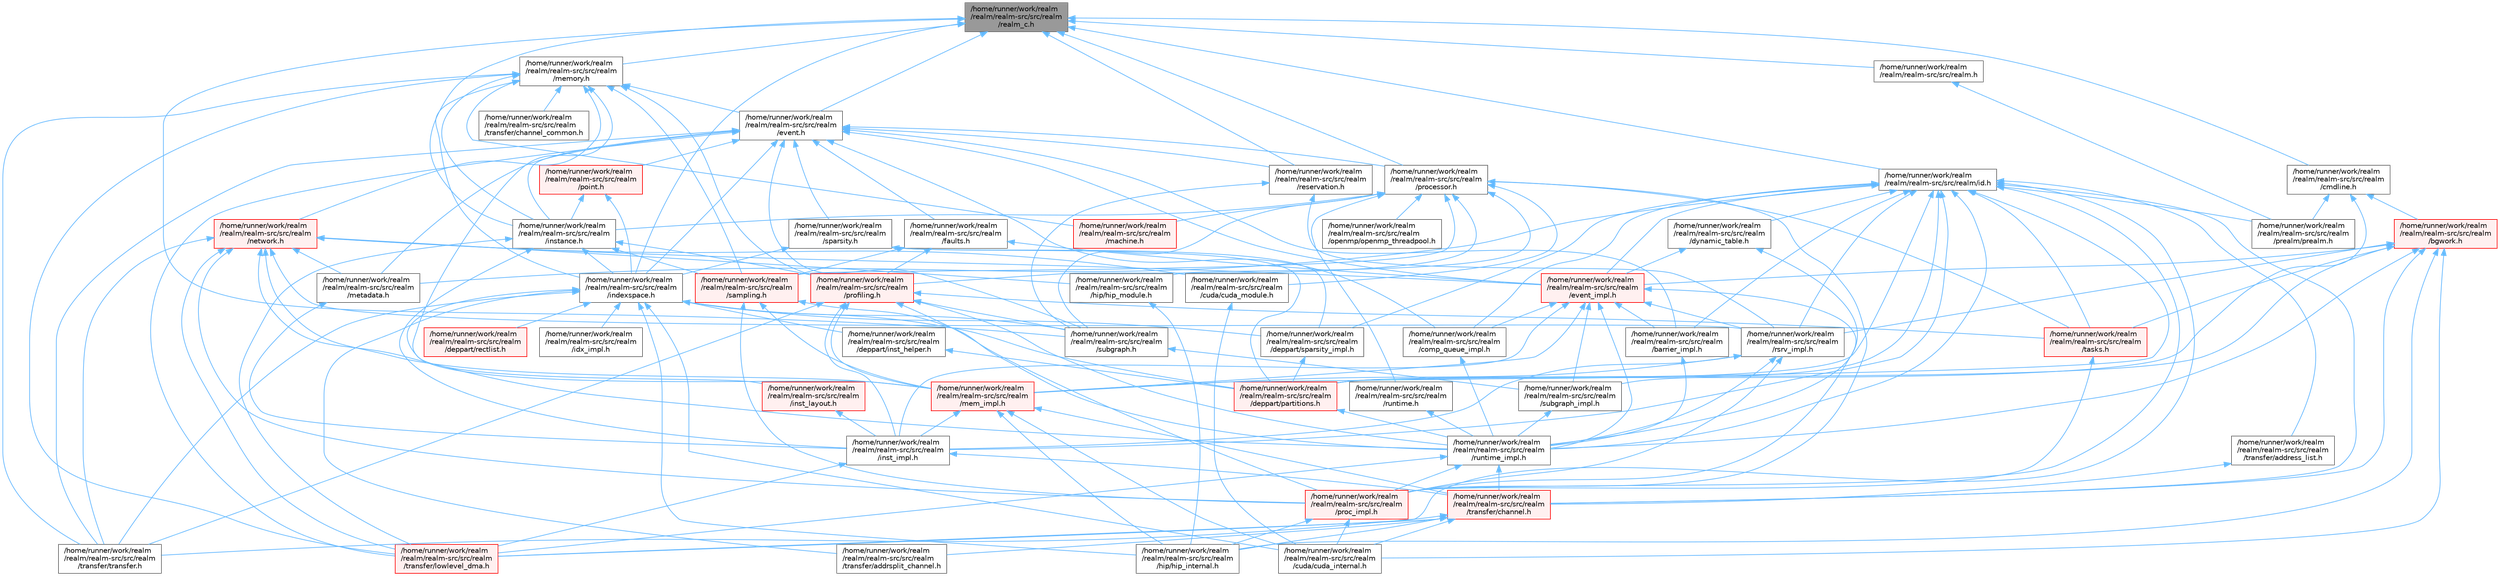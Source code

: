 digraph "/home/runner/work/realm/realm/realm-src/src/realm/realm_c.h"
{
 // LATEX_PDF_SIZE
  bgcolor="transparent";
  edge [fontname=Helvetica,fontsize=10,labelfontname=Helvetica,labelfontsize=10];
  node [fontname=Helvetica,fontsize=10,shape=box,height=0.2,width=0.4];
  Node1 [id="Node000001",label="/home/runner/work/realm\l/realm/realm-src/src/realm\l/realm_c.h",height=0.2,width=0.4,color="gray40", fillcolor="grey60", style="filled", fontcolor="black",tooltip=" "];
  Node1 -> Node2 [id="edge1_Node000001_Node000002",dir="back",color="steelblue1",style="solid",tooltip=" "];
  Node2 [id="Node000002",label="/home/runner/work/realm\l/realm/realm-src/src/realm.h",height=0.2,width=0.4,color="grey40", fillcolor="white", style="filled",URL="$realm_8h.html",tooltip=" "];
  Node2 -> Node3 [id="edge2_Node000002_Node000003",dir="back",color="steelblue1",style="solid",tooltip=" "];
  Node3 [id="Node000003",label="/home/runner/work/realm\l/realm/realm-src/src/realm\l/prealm/prealm.h",height=0.2,width=0.4,color="grey40", fillcolor="white", style="filled",URL="$prealm_8h.html",tooltip=" "];
  Node1 -> Node4 [id="edge3_Node000001_Node000004",dir="back",color="steelblue1",style="solid",tooltip=" "];
  Node4 [id="Node000004",label="/home/runner/work/realm\l/realm/realm-src/src/realm\l/cmdline.h",height=0.2,width=0.4,color="grey40", fillcolor="white", style="filled",URL="$cmdline_8h.html",tooltip=" "];
  Node4 -> Node5 [id="edge4_Node000004_Node000005",dir="back",color="steelblue1",style="solid",tooltip=" "];
  Node5 [id="Node000005",label="/home/runner/work/realm\l/realm/realm-src/src/realm\l/bgwork.h",height=0.2,width=0.4,color="red", fillcolor="#FFF0F0", style="filled",URL="$bgwork_8h.html",tooltip=" "];
  Node5 -> Node10 [id="edge5_Node000005_Node000010",dir="back",color="steelblue1",style="solid",tooltip=" "];
  Node10 [id="Node000010",label="/home/runner/work/realm\l/realm/realm-src/src/realm\l/cuda/cuda_internal.h",height=0.2,width=0.4,color="grey40", fillcolor="white", style="filled",URL="$cuda__internal_8h.html",tooltip=" "];
  Node5 -> Node22 [id="edge6_Node000005_Node000022",dir="back",color="steelblue1",style="solid",tooltip=" "];
  Node22 [id="Node000022",label="/home/runner/work/realm\l/realm/realm-src/src/realm\l/deppart/partitions.h",height=0.2,width=0.4,color="red", fillcolor="#FFF0F0", style="filled",URL="$partitions_8h.html",tooltip=" "];
  Node22 -> Node8 [id="edge7_Node000022_Node000008",dir="back",color="steelblue1",style="solid",tooltip=" "];
  Node8 [id="Node000008",label="/home/runner/work/realm\l/realm/realm-src/src/realm\l/runtime_impl.h",height=0.2,width=0.4,color="grey40", fillcolor="white", style="filled",URL="$runtime__impl_8h.html",tooltip=" "];
  Node8 -> Node9 [id="edge8_Node000008_Node000009",dir="back",color="steelblue1",style="solid",tooltip=" "];
  Node9 [id="Node000009",label="/home/runner/work/realm\l/realm/realm-src/src/realm\l/proc_impl.h",height=0.2,width=0.4,color="red", fillcolor="#FFF0F0", style="filled",URL="$proc__impl_8h.html",tooltip=" "];
  Node9 -> Node10 [id="edge9_Node000009_Node000010",dir="back",color="steelblue1",style="solid",tooltip=" "];
  Node9 -> Node11 [id="edge10_Node000009_Node000011",dir="back",color="steelblue1",style="solid",tooltip=" "];
  Node11 [id="Node000011",label="/home/runner/work/realm\l/realm/realm-src/src/realm\l/hip/hip_internal.h",height=0.2,width=0.4,color="grey40", fillcolor="white", style="filled",URL="$hip__internal_8h.html",tooltip=" "];
  Node8 -> Node15 [id="edge11_Node000008_Node000015",dir="back",color="steelblue1",style="solid",tooltip=" "];
  Node15 [id="Node000015",label="/home/runner/work/realm\l/realm/realm-src/src/realm\l/transfer/channel.h",height=0.2,width=0.4,color="red", fillcolor="#FFF0F0", style="filled",URL="$channel_8h.html",tooltip=" "];
  Node15 -> Node10 [id="edge12_Node000015_Node000010",dir="back",color="steelblue1",style="solid",tooltip=" "];
  Node15 -> Node11 [id="edge13_Node000015_Node000011",dir="back",color="steelblue1",style="solid",tooltip=" "];
  Node15 -> Node17 [id="edge14_Node000015_Node000017",dir="back",color="steelblue1",style="solid",tooltip=" "];
  Node17 [id="Node000017",label="/home/runner/work/realm\l/realm/realm-src/src/realm\l/transfer/addrsplit_channel.h",height=0.2,width=0.4,color="grey40", fillcolor="white", style="filled",URL="$addrsplit__channel_8h.html",tooltip=" "];
  Node15 -> Node19 [id="edge15_Node000015_Node000019",dir="back",color="steelblue1",style="solid",tooltip=" "];
  Node19 [id="Node000019",label="/home/runner/work/realm\l/realm/realm-src/src/realm\l/transfer/lowlevel_dma.h",height=0.2,width=0.4,color="red", fillcolor="#FFF0F0", style="filled",URL="$lowlevel__dma_8h.html",tooltip=" "];
  Node15 -> Node21 [id="edge16_Node000015_Node000021",dir="back",color="steelblue1",style="solid",tooltip=" "];
  Node21 [id="Node000021",label="/home/runner/work/realm\l/realm/realm-src/src/realm\l/transfer/transfer.h",height=0.2,width=0.4,color="grey40", fillcolor="white", style="filled",URL="$transfer_8h.html",tooltip=" "];
  Node8 -> Node19 [id="edge17_Node000008_Node000019",dir="back",color="steelblue1",style="solid",tooltip=" "];
  Node5 -> Node28 [id="edge18_Node000005_Node000028",dir="back",color="steelblue1",style="solid",tooltip=" "];
  Node28 [id="Node000028",label="/home/runner/work/realm\l/realm/realm-src/src/realm\l/event_impl.h",height=0.2,width=0.4,color="red", fillcolor="#FFF0F0", style="filled",URL="$event__impl_8h.html",tooltip=" "];
  Node28 -> Node29 [id="edge19_Node000028_Node000029",dir="back",color="steelblue1",style="solid",tooltip=" "];
  Node29 [id="Node000029",label="/home/runner/work/realm\l/realm/realm-src/src/realm\l/barrier_impl.h",height=0.2,width=0.4,color="grey40", fillcolor="white", style="filled",URL="$barrier__impl_8h.html",tooltip=" "];
  Node29 -> Node8 [id="edge20_Node000029_Node000008",dir="back",color="steelblue1",style="solid",tooltip=" "];
  Node28 -> Node7 [id="edge21_Node000028_Node000007",dir="back",color="steelblue1",style="solid",tooltip=" "];
  Node7 [id="Node000007",label="/home/runner/work/realm\l/realm/realm-src/src/realm\l/comp_queue_impl.h",height=0.2,width=0.4,color="grey40", fillcolor="white", style="filled",URL="$comp__queue__impl_8h.html",tooltip=" "];
  Node7 -> Node8 [id="edge22_Node000007_Node000008",dir="back",color="steelblue1",style="solid",tooltip=" "];
  Node28 -> Node30 [id="edge23_Node000028_Node000030",dir="back",color="steelblue1",style="solid",tooltip=" "];
  Node30 [id="Node000030",label="/home/runner/work/realm\l/realm/realm-src/src/realm\l/inst_impl.h",height=0.2,width=0.4,color="grey40", fillcolor="white", style="filled",URL="$inst__impl_8h.html",tooltip=" "];
  Node30 -> Node15 [id="edge24_Node000030_Node000015",dir="back",color="steelblue1",style="solid",tooltip=" "];
  Node30 -> Node19 [id="edge25_Node000030_Node000019",dir="back",color="steelblue1",style="solid",tooltip=" "];
  Node28 -> Node31 [id="edge26_Node000028_Node000031",dir="back",color="steelblue1",style="solid",tooltip=" "];
  Node31 [id="Node000031",label="/home/runner/work/realm\l/realm/realm-src/src/realm\l/mem_impl.h",height=0.2,width=0.4,color="red", fillcolor="#FFF0F0", style="filled",URL="$mem__impl_8h.html",tooltip=" "];
  Node31 -> Node10 [id="edge27_Node000031_Node000010",dir="back",color="steelblue1",style="solid",tooltip=" "];
  Node31 -> Node11 [id="edge28_Node000031_Node000011",dir="back",color="steelblue1",style="solid",tooltip=" "];
  Node31 -> Node30 [id="edge29_Node000031_Node000030",dir="back",color="steelblue1",style="solid",tooltip=" "];
  Node31 -> Node15 [id="edge30_Node000031_Node000015",dir="back",color="steelblue1",style="solid",tooltip=" "];
  Node28 -> Node9 [id="edge31_Node000028_Node000009",dir="back",color="steelblue1",style="solid",tooltip=" "];
  Node28 -> Node36 [id="edge32_Node000028_Node000036",dir="back",color="steelblue1",style="solid",tooltip=" "];
  Node36 [id="Node000036",label="/home/runner/work/realm\l/realm/realm-src/src/realm\l/rsrv_impl.h",height=0.2,width=0.4,color="grey40", fillcolor="white", style="filled",URL="$rsrv__impl_8h.html",tooltip=" "];
  Node36 -> Node30 [id="edge33_Node000036_Node000030",dir="back",color="steelblue1",style="solid",tooltip=" "];
  Node36 -> Node31 [id="edge34_Node000036_Node000031",dir="back",color="steelblue1",style="solid",tooltip=" "];
  Node36 -> Node9 [id="edge35_Node000036_Node000009",dir="back",color="steelblue1",style="solid",tooltip=" "];
  Node36 -> Node8 [id="edge36_Node000036_Node000008",dir="back",color="steelblue1",style="solid",tooltip=" "];
  Node28 -> Node8 [id="edge37_Node000028_Node000008",dir="back",color="steelblue1",style="solid",tooltip=" "];
  Node28 -> Node37 [id="edge38_Node000028_Node000037",dir="back",color="steelblue1",style="solid",tooltip=" "];
  Node37 [id="Node000037",label="/home/runner/work/realm\l/realm/realm-src/src/realm\l/subgraph_impl.h",height=0.2,width=0.4,color="grey40", fillcolor="white", style="filled",URL="$subgraph__impl_8h.html",tooltip=" "];
  Node37 -> Node8 [id="edge39_Node000037_Node000008",dir="back",color="steelblue1",style="solid",tooltip=" "];
  Node5 -> Node11 [id="edge40_Node000005_Node000011",dir="back",color="steelblue1",style="solid",tooltip=" "];
  Node5 -> Node36 [id="edge41_Node000005_Node000036",dir="back",color="steelblue1",style="solid",tooltip=" "];
  Node5 -> Node8 [id="edge42_Node000005_Node000008",dir="back",color="steelblue1",style="solid",tooltip=" "];
  Node5 -> Node35 [id="edge43_Node000005_Node000035",dir="back",color="steelblue1",style="solid",tooltip=" "];
  Node35 [id="Node000035",label="/home/runner/work/realm\l/realm/realm-src/src/realm\l/tasks.h",height=0.2,width=0.4,color="red", fillcolor="#FFF0F0", style="filled",URL="$tasks_8h.html",tooltip=" "];
  Node35 -> Node9 [id="edge44_Node000035_Node000009",dir="back",color="steelblue1",style="solid",tooltip=" "];
  Node5 -> Node15 [id="edge45_Node000005_Node000015",dir="back",color="steelblue1",style="solid",tooltip=" "];
  Node4 -> Node22 [id="edge46_Node000004_Node000022",dir="back",color="steelblue1",style="solid",tooltip=" "];
  Node4 -> Node3 [id="edge47_Node000004_Node000003",dir="back",color="steelblue1",style="solid",tooltip=" "];
  Node1 -> Node41 [id="edge48_Node000001_Node000041",dir="back",color="steelblue1",style="solid",tooltip=" "];
  Node41 [id="Node000041",label="/home/runner/work/realm\l/realm/realm-src/src/realm\l/event.h",height=0.2,width=0.4,color="grey40", fillcolor="white", style="filled",URL="$event_8h.html",tooltip=" "];
  Node41 -> Node29 [id="edge49_Node000041_Node000029",dir="back",color="steelblue1",style="solid",tooltip=" "];
  Node41 -> Node7 [id="edge50_Node000041_Node000007",dir="back",color="steelblue1",style="solid",tooltip=" "];
  Node41 -> Node28 [id="edge51_Node000041_Node000028",dir="back",color="steelblue1",style="solid",tooltip=" "];
  Node41 -> Node42 [id="edge52_Node000041_Node000042",dir="back",color="steelblue1",style="solid",tooltip=" "];
  Node42 [id="Node000042",label="/home/runner/work/realm\l/realm/realm-src/src/realm\l/faults.h",height=0.2,width=0.4,color="grey40", fillcolor="white", style="filled",URL="$faults_8h.html",tooltip=" "];
  Node42 -> Node28 [id="edge53_Node000042_Node000028",dir="back",color="steelblue1",style="solid",tooltip=" "];
  Node42 -> Node43 [id="edge54_Node000042_Node000043",dir="back",color="steelblue1",style="solid",tooltip=" "];
  Node43 [id="Node000043",label="/home/runner/work/realm\l/realm/realm-src/src/realm\l/profiling.h",height=0.2,width=0.4,color="red", fillcolor="#FFF0F0", style="filled",URL="$profiling_8h.html",tooltip=" "];
  Node43 -> Node30 [id="edge55_Node000043_Node000030",dir="back",color="steelblue1",style="solid",tooltip=" "];
  Node43 -> Node31 [id="edge56_Node000043_Node000031",dir="back",color="steelblue1",style="solid",tooltip=" "];
  Node43 -> Node9 [id="edge57_Node000043_Node000009",dir="back",color="steelblue1",style="solid",tooltip=" "];
  Node43 -> Node8 [id="edge58_Node000043_Node000008",dir="back",color="steelblue1",style="solid",tooltip=" "];
  Node43 -> Node44 [id="edge59_Node000043_Node000044",dir="back",color="steelblue1",style="solid",tooltip=" "];
  Node44 [id="Node000044",label="/home/runner/work/realm\l/realm/realm-src/src/realm\l/subgraph.h",height=0.2,width=0.4,color="grey40", fillcolor="white", style="filled",URL="$subgraph_8h.html",tooltip=" "];
  Node44 -> Node37 [id="edge60_Node000044_Node000037",dir="back",color="steelblue1",style="solid",tooltip=" "];
  Node43 -> Node35 [id="edge61_Node000043_Node000035",dir="back",color="steelblue1",style="solid",tooltip=" "];
  Node43 -> Node21 [id="edge62_Node000043_Node000021",dir="back",color="steelblue1",style="solid",tooltip=" "];
  Node42 -> Node45 [id="edge63_Node000042_Node000045",dir="back",color="steelblue1",style="solid",tooltip=" "];
  Node45 [id="Node000045",label="/home/runner/work/realm\l/realm/realm-src/src/realm\l/sampling.h",height=0.2,width=0.4,color="red", fillcolor="#FFF0F0", style="filled",URL="$sampling_8h.html",tooltip=" "];
  Node45 -> Node31 [id="edge64_Node000045_Node000031",dir="back",color="steelblue1",style="solid",tooltip=" "];
  Node45 -> Node9 [id="edge65_Node000045_Node000009",dir="back",color="steelblue1",style="solid",tooltip=" "];
  Node45 -> Node8 [id="edge66_Node000045_Node000008",dir="back",color="steelblue1",style="solid",tooltip=" "];
  Node41 -> Node48 [id="edge67_Node000041_Node000048",dir="back",color="steelblue1",style="solid",tooltip=" "];
  Node48 [id="Node000048",label="/home/runner/work/realm\l/realm/realm-src/src/realm\l/indexspace.h",height=0.2,width=0.4,color="grey40", fillcolor="white", style="filled",URL="$indexspace_8h.html",tooltip=" "];
  Node48 -> Node10 [id="edge68_Node000048_Node000010",dir="back",color="steelblue1",style="solid",tooltip=" "];
  Node48 -> Node49 [id="edge69_Node000048_Node000049",dir="back",color="steelblue1",style="solid",tooltip=" "];
  Node49 [id="Node000049",label="/home/runner/work/realm\l/realm/realm-src/src/realm\l/deppart/inst_helper.h",height=0.2,width=0.4,color="grey40", fillcolor="white", style="filled",URL="$inst__helper_8h.html",tooltip=" "];
  Node49 -> Node22 [id="edge70_Node000049_Node000022",dir="back",color="steelblue1",style="solid",tooltip=" "];
  Node48 -> Node22 [id="edge71_Node000048_Node000022",dir="back",color="steelblue1",style="solid",tooltip=" "];
  Node48 -> Node50 [id="edge72_Node000048_Node000050",dir="back",color="steelblue1",style="solid",tooltip=" "];
  Node50 [id="Node000050",label="/home/runner/work/realm\l/realm/realm-src/src/realm\l/deppart/rectlist.h",height=0.2,width=0.4,color="red", fillcolor="#FFF0F0", style="filled",URL="$rectlist_8h.html",tooltip=" "];
  Node48 -> Node27 [id="edge73_Node000048_Node000027",dir="back",color="steelblue1",style="solid",tooltip=" "];
  Node27 [id="Node000027",label="/home/runner/work/realm\l/realm/realm-src/src/realm\l/deppart/sparsity_impl.h",height=0.2,width=0.4,color="grey40", fillcolor="white", style="filled",URL="$sparsity__impl_8h.html",tooltip=" "];
  Node27 -> Node22 [id="edge74_Node000027_Node000022",dir="back",color="steelblue1",style="solid",tooltip=" "];
  Node48 -> Node11 [id="edge75_Node000048_Node000011",dir="back",color="steelblue1",style="solid",tooltip=" "];
  Node48 -> Node51 [id="edge76_Node000048_Node000051",dir="back",color="steelblue1",style="solid",tooltip=" "];
  Node51 [id="Node000051",label="/home/runner/work/realm\l/realm/realm-src/src/realm\l/idx_impl.h",height=0.2,width=0.4,color="grey40", fillcolor="white", style="filled",URL="$idx__impl_8h.html",tooltip=" "];
  Node48 -> Node52 [id="edge77_Node000048_Node000052",dir="back",color="steelblue1",style="solid",tooltip=" "];
  Node52 [id="Node000052",label="/home/runner/work/realm\l/realm/realm-src/src/realm\l/inst_layout.h",height=0.2,width=0.4,color="red", fillcolor="#FFF0F0", style="filled",URL="$inst__layout_8h.html",tooltip=" "];
  Node52 -> Node30 [id="edge78_Node000052_Node000030",dir="back",color="steelblue1",style="solid",tooltip=" "];
  Node48 -> Node44 [id="edge79_Node000048_Node000044",dir="back",color="steelblue1",style="solid",tooltip=" "];
  Node48 -> Node17 [id="edge80_Node000048_Node000017",dir="back",color="steelblue1",style="solid",tooltip=" "];
  Node48 -> Node21 [id="edge81_Node000048_Node000021",dir="back",color="steelblue1",style="solid",tooltip=" "];
  Node41 -> Node56 [id="edge82_Node000041_Node000056",dir="back",color="steelblue1",style="solid",tooltip=" "];
  Node56 [id="Node000056",label="/home/runner/work/realm\l/realm/realm-src/src/realm\l/instance.h",height=0.2,width=0.4,color="grey40", fillcolor="white", style="filled",URL="$instance_8h.html",tooltip=" "];
  Node56 -> Node48 [id="edge83_Node000056_Node000048",dir="back",color="steelblue1",style="solid",tooltip=" "];
  Node56 -> Node30 [id="edge84_Node000056_Node000030",dir="back",color="steelblue1",style="solid",tooltip=" "];
  Node56 -> Node43 [id="edge85_Node000056_Node000043",dir="back",color="steelblue1",style="solid",tooltip=" "];
  Node56 -> Node45 [id="edge86_Node000056_Node000045",dir="back",color="steelblue1",style="solid",tooltip=" "];
  Node56 -> Node19 [id="edge87_Node000056_Node000019",dir="back",color="steelblue1",style="solid",tooltip=" "];
  Node41 -> Node57 [id="edge88_Node000041_Node000057",dir="back",color="steelblue1",style="solid",tooltip=" "];
  Node57 [id="Node000057",label="/home/runner/work/realm\l/realm/realm-src/src/realm\l/metadata.h",height=0.2,width=0.4,color="grey40", fillcolor="white", style="filled",URL="$metadata_8h.html",tooltip=" "];
  Node57 -> Node30 [id="edge89_Node000057_Node000030",dir="back",color="steelblue1",style="solid",tooltip=" "];
  Node41 -> Node58 [id="edge90_Node000041_Node000058",dir="back",color="steelblue1",style="solid",tooltip=" "];
  Node58 [id="Node000058",label="/home/runner/work/realm\l/realm/realm-src/src/realm\l/point.h",height=0.2,width=0.4,color="red", fillcolor="#FFF0F0", style="filled",URL="$point_8h.html",tooltip=" "];
  Node58 -> Node48 [id="edge91_Node000058_Node000048",dir="back",color="steelblue1",style="solid",tooltip=" "];
  Node58 -> Node56 [id="edge92_Node000058_Node000056",dir="back",color="steelblue1",style="solid",tooltip=" "];
  Node41 -> Node61 [id="edge93_Node000041_Node000061",dir="back",color="steelblue1",style="solid",tooltip=" "];
  Node61 [id="Node000061",label="/home/runner/work/realm\l/realm/realm-src/src/realm\l/processor.h",height=0.2,width=0.4,color="grey40", fillcolor="white", style="filled",URL="$processor_8h.html",tooltip=" "];
  Node61 -> Node62 [id="edge94_Node000061_Node000062",dir="back",color="steelblue1",style="solid",tooltip=" "];
  Node62 [id="Node000062",label="/home/runner/work/realm\l/realm/realm-src/src/realm\l/cuda/cuda_module.h",height=0.2,width=0.4,color="grey40", fillcolor="white", style="filled",URL="$cuda__module_8h.html",tooltip=" "];
  Node62 -> Node10 [id="edge95_Node000062_Node000010",dir="back",color="steelblue1",style="solid",tooltip=" "];
  Node61 -> Node63 [id="edge96_Node000061_Node000063",dir="back",color="steelblue1",style="solid",tooltip=" "];
  Node63 [id="Node000063",label="/home/runner/work/realm\l/realm/realm-src/src/realm\l/hip/hip_module.h",height=0.2,width=0.4,color="grey40", fillcolor="white", style="filled",URL="$hip__module_8h.html",tooltip=" "];
  Node63 -> Node11 [id="edge97_Node000063_Node000011",dir="back",color="steelblue1",style="solid",tooltip=" "];
  Node61 -> Node56 [id="edge98_Node000061_Node000056",dir="back",color="steelblue1",style="solid",tooltip=" "];
  Node61 -> Node64 [id="edge99_Node000061_Node000064",dir="back",color="steelblue1",style="solid",tooltip=" "];
  Node64 [id="Node000064",label="/home/runner/work/realm\l/realm/realm-src/src/realm\l/machine.h",height=0.2,width=0.4,color="red", fillcolor="#FFF0F0", style="filled",URL="$machine_8h.html",tooltip=" "];
  Node61 -> Node66 [id="edge100_Node000061_Node000066",dir="back",color="steelblue1",style="solid",tooltip=" "];
  Node66 [id="Node000066",label="/home/runner/work/realm\l/realm/realm-src/src/realm\l/openmp/openmp_threadpool.h",height=0.2,width=0.4,color="grey40", fillcolor="white", style="filled",URL="$openmp__threadpool_8h.html",tooltip=" "];
  Node61 -> Node9 [id="edge101_Node000061_Node000009",dir="back",color="steelblue1",style="solid",tooltip=" "];
  Node61 -> Node43 [id="edge102_Node000061_Node000043",dir="back",color="steelblue1",style="solid",tooltip=" "];
  Node61 -> Node67 [id="edge103_Node000061_Node000067",dir="back",color="steelblue1",style="solid",tooltip=" "];
  Node67 [id="Node000067",label="/home/runner/work/realm\l/realm/realm-src/src/realm\l/runtime.h",height=0.2,width=0.4,color="grey40", fillcolor="white", style="filled",URL="$runtime_8h.html",tooltip=" "];
  Node67 -> Node8 [id="edge104_Node000067_Node000008",dir="back",color="steelblue1",style="solid",tooltip=" "];
  Node61 -> Node45 [id="edge105_Node000061_Node000045",dir="back",color="steelblue1",style="solid",tooltip=" "];
  Node61 -> Node44 [id="edge106_Node000061_Node000044",dir="back",color="steelblue1",style="solid",tooltip=" "];
  Node61 -> Node35 [id="edge107_Node000061_Node000035",dir="back",color="steelblue1",style="solid",tooltip=" "];
  Node41 -> Node68 [id="edge108_Node000041_Node000068",dir="back",color="steelblue1",style="solid",tooltip=" "];
  Node68 [id="Node000068",label="/home/runner/work/realm\l/realm/realm-src/src/realm\l/reservation.h",height=0.2,width=0.4,color="grey40", fillcolor="white", style="filled",URL="$reservation_8h.html",tooltip=" "];
  Node68 -> Node36 [id="edge109_Node000068_Node000036",dir="back",color="steelblue1",style="solid",tooltip=" "];
  Node68 -> Node44 [id="edge110_Node000068_Node000044",dir="back",color="steelblue1",style="solid",tooltip=" "];
  Node41 -> Node69 [id="edge111_Node000041_Node000069",dir="back",color="steelblue1",style="solid",tooltip=" "];
  Node69 [id="Node000069",label="/home/runner/work/realm\l/realm/realm-src/src/realm\l/sparsity.h",height=0.2,width=0.4,color="grey40", fillcolor="white", style="filled",URL="$sparsity_8h.html",tooltip=" "];
  Node69 -> Node22 [id="edge112_Node000069_Node000022",dir="back",color="steelblue1",style="solid",tooltip=" "];
  Node69 -> Node27 [id="edge113_Node000069_Node000027",dir="back",color="steelblue1",style="solid",tooltip=" "];
  Node69 -> Node48 [id="edge114_Node000069_Node000048",dir="back",color="steelblue1",style="solid",tooltip=" "];
  Node41 -> Node44 [id="edge115_Node000041_Node000044",dir="back",color="steelblue1",style="solid",tooltip=" "];
  Node41 -> Node19 [id="edge116_Node000041_Node000019",dir="back",color="steelblue1",style="solid",tooltip=" "];
  Node41 -> Node21 [id="edge117_Node000041_Node000021",dir="back",color="steelblue1",style="solid",tooltip=" "];
  Node1 -> Node70 [id="edge118_Node000001_Node000070",dir="back",color="steelblue1",style="solid",tooltip=" "];
  Node70 [id="Node000070",label="/home/runner/work/realm\l/realm/realm-src/src/realm/id.h",height=0.2,width=0.4,color="grey40", fillcolor="white", style="filled",URL="$id_8h.html",tooltip=" "];
  Node70 -> Node29 [id="edge119_Node000070_Node000029",dir="back",color="steelblue1",style="solid",tooltip=" "];
  Node70 -> Node7 [id="edge120_Node000070_Node000007",dir="back",color="steelblue1",style="solid",tooltip=" "];
  Node70 -> Node22 [id="edge121_Node000070_Node000022",dir="back",color="steelblue1",style="solid",tooltip=" "];
  Node70 -> Node27 [id="edge122_Node000070_Node000027",dir="back",color="steelblue1",style="solid",tooltip=" "];
  Node70 -> Node71 [id="edge123_Node000070_Node000071",dir="back",color="steelblue1",style="solid",tooltip=" "];
  Node71 [id="Node000071",label="/home/runner/work/realm\l/realm/realm-src/src/realm\l/dynamic_table.h",height=0.2,width=0.4,color="grey40", fillcolor="white", style="filled",URL="$dynamic__table_8h.html",tooltip=" "];
  Node71 -> Node28 [id="edge124_Node000071_Node000028",dir="back",color="steelblue1",style="solid",tooltip=" "];
  Node71 -> Node8 [id="edge125_Node000071_Node000008",dir="back",color="steelblue1",style="solid",tooltip=" "];
  Node70 -> Node28 [id="edge126_Node000070_Node000028",dir="back",color="steelblue1",style="solid",tooltip=" "];
  Node70 -> Node30 [id="edge127_Node000070_Node000030",dir="back",color="steelblue1",style="solid",tooltip=" "];
  Node70 -> Node31 [id="edge128_Node000070_Node000031",dir="back",color="steelblue1",style="solid",tooltip=" "];
  Node70 -> Node57 [id="edge129_Node000070_Node000057",dir="back",color="steelblue1",style="solid",tooltip=" "];
  Node70 -> Node3 [id="edge130_Node000070_Node000003",dir="back",color="steelblue1",style="solid",tooltip=" "];
  Node70 -> Node9 [id="edge131_Node000070_Node000009",dir="back",color="steelblue1",style="solid",tooltip=" "];
  Node70 -> Node36 [id="edge132_Node000070_Node000036",dir="back",color="steelblue1",style="solid",tooltip=" "];
  Node70 -> Node8 [id="edge133_Node000070_Node000008",dir="back",color="steelblue1",style="solid",tooltip=" "];
  Node70 -> Node37 [id="edge134_Node000070_Node000037",dir="back",color="steelblue1",style="solid",tooltip=" "];
  Node70 -> Node35 [id="edge135_Node000070_Node000035",dir="back",color="steelblue1",style="solid",tooltip=" "];
  Node70 -> Node72 [id="edge136_Node000070_Node000072",dir="back",color="steelblue1",style="solid",tooltip=" "];
  Node72 [id="Node000072",label="/home/runner/work/realm\l/realm/realm-src/src/realm\l/transfer/address_list.h",height=0.2,width=0.4,color="grey40", fillcolor="white", style="filled",URL="$address__list_8h.html",tooltip=" "];
  Node72 -> Node15 [id="edge137_Node000072_Node000015",dir="back",color="steelblue1",style="solid",tooltip=" "];
  Node70 -> Node15 [id="edge138_Node000070_Node000015",dir="back",color="steelblue1",style="solid",tooltip=" "];
  Node70 -> Node19 [id="edge139_Node000070_Node000019",dir="back",color="steelblue1",style="solid",tooltip=" "];
  Node1 -> Node48 [id="edge140_Node000001_Node000048",dir="back",color="steelblue1",style="solid",tooltip=" "];
  Node1 -> Node56 [id="edge141_Node000001_Node000056",dir="back",color="steelblue1",style="solid",tooltip=" "];
  Node1 -> Node73 [id="edge142_Node000001_Node000073",dir="back",color="steelblue1",style="solid",tooltip=" "];
  Node73 [id="Node000073",label="/home/runner/work/realm\l/realm/realm-src/src/realm\l/memory.h",height=0.2,width=0.4,color="grey40", fillcolor="white", style="filled",URL="$memory_8h.html",tooltip=" "];
  Node73 -> Node41 [id="edge143_Node000073_Node000041",dir="back",color="steelblue1",style="solid",tooltip=" "];
  Node73 -> Node48 [id="edge144_Node000073_Node000048",dir="back",color="steelblue1",style="solid",tooltip=" "];
  Node73 -> Node56 [id="edge145_Node000073_Node000056",dir="back",color="steelblue1",style="solid",tooltip=" "];
  Node73 -> Node64 [id="edge146_Node000073_Node000064",dir="back",color="steelblue1",style="solid",tooltip=" "];
  Node73 -> Node31 [id="edge147_Node000073_Node000031",dir="back",color="steelblue1",style="solid",tooltip=" "];
  Node73 -> Node74 [id="edge148_Node000073_Node000074",dir="back",color="steelblue1",style="solid",tooltip=" "];
  Node74 [id="Node000074",label="/home/runner/work/realm\l/realm/realm-src/src/realm\l/network.h",height=0.2,width=0.4,color="red", fillcolor="#FFF0F0", style="filled",URL="$network_8h.html",tooltip=" "];
  Node74 -> Node62 [id="edge149_Node000074_Node000062",dir="back",color="steelblue1",style="solid",tooltip=" "];
  Node74 -> Node28 [id="edge150_Node000074_Node000028",dir="back",color="steelblue1",style="solid",tooltip=" "];
  Node74 -> Node63 [id="edge151_Node000074_Node000063",dir="back",color="steelblue1",style="solid",tooltip=" "];
  Node74 -> Node31 [id="edge152_Node000074_Node000031",dir="back",color="steelblue1",style="solid",tooltip=" "];
  Node74 -> Node57 [id="edge153_Node000074_Node000057",dir="back",color="steelblue1",style="solid",tooltip=" "];
  Node74 -> Node9 [id="edge154_Node000074_Node000009",dir="back",color="steelblue1",style="solid",tooltip=" "];
  Node74 -> Node36 [id="edge155_Node000074_Node000036",dir="back",color="steelblue1",style="solid",tooltip=" "];
  Node74 -> Node8 [id="edge156_Node000074_Node000008",dir="back",color="steelblue1",style="solid",tooltip=" "];
  Node74 -> Node19 [id="edge157_Node000074_Node000019",dir="back",color="steelblue1",style="solid",tooltip=" "];
  Node74 -> Node21 [id="edge158_Node000074_Node000021",dir="back",color="steelblue1",style="solid",tooltip=" "];
  Node73 -> Node43 [id="edge159_Node000073_Node000043",dir="back",color="steelblue1",style="solid",tooltip=" "];
  Node73 -> Node45 [id="edge160_Node000073_Node000045",dir="back",color="steelblue1",style="solid",tooltip=" "];
  Node73 -> Node79 [id="edge161_Node000073_Node000079",dir="back",color="steelblue1",style="solid",tooltip=" "];
  Node79 [id="Node000079",label="/home/runner/work/realm\l/realm/realm-src/src/realm\l/transfer/channel_common.h",height=0.2,width=0.4,color="grey40", fillcolor="white", style="filled",URL="$channel__common_8h.html",tooltip=" "];
  Node73 -> Node19 [id="edge162_Node000073_Node000019",dir="back",color="steelblue1",style="solid",tooltip=" "];
  Node73 -> Node21 [id="edge163_Node000073_Node000021",dir="back",color="steelblue1",style="solid",tooltip=" "];
  Node1 -> Node61 [id="edge164_Node000001_Node000061",dir="back",color="steelblue1",style="solid",tooltip=" "];
  Node1 -> Node68 [id="edge165_Node000001_Node000068",dir="back",color="steelblue1",style="solid",tooltip=" "];
  Node1 -> Node44 [id="edge166_Node000001_Node000044",dir="back",color="steelblue1",style="solid",tooltip=" "];
}
